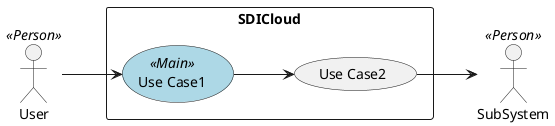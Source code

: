 @startuml

left to right direction

skinparam usecase {
  BackgroudnColor #lightgreen
  BackgroundColor<<Main>> #lightblue
}
actor :User: <<Person>>
actor :SubSystem: <<Person>>


rectangle "SDICloud" {
UseCase UC1 <<Main>> as "Use Case1"
UseCase UC2  as "Use Case2"


User --> UC1
UC1 --> UC2
UC2 --> SubSystem
}

@enduml
